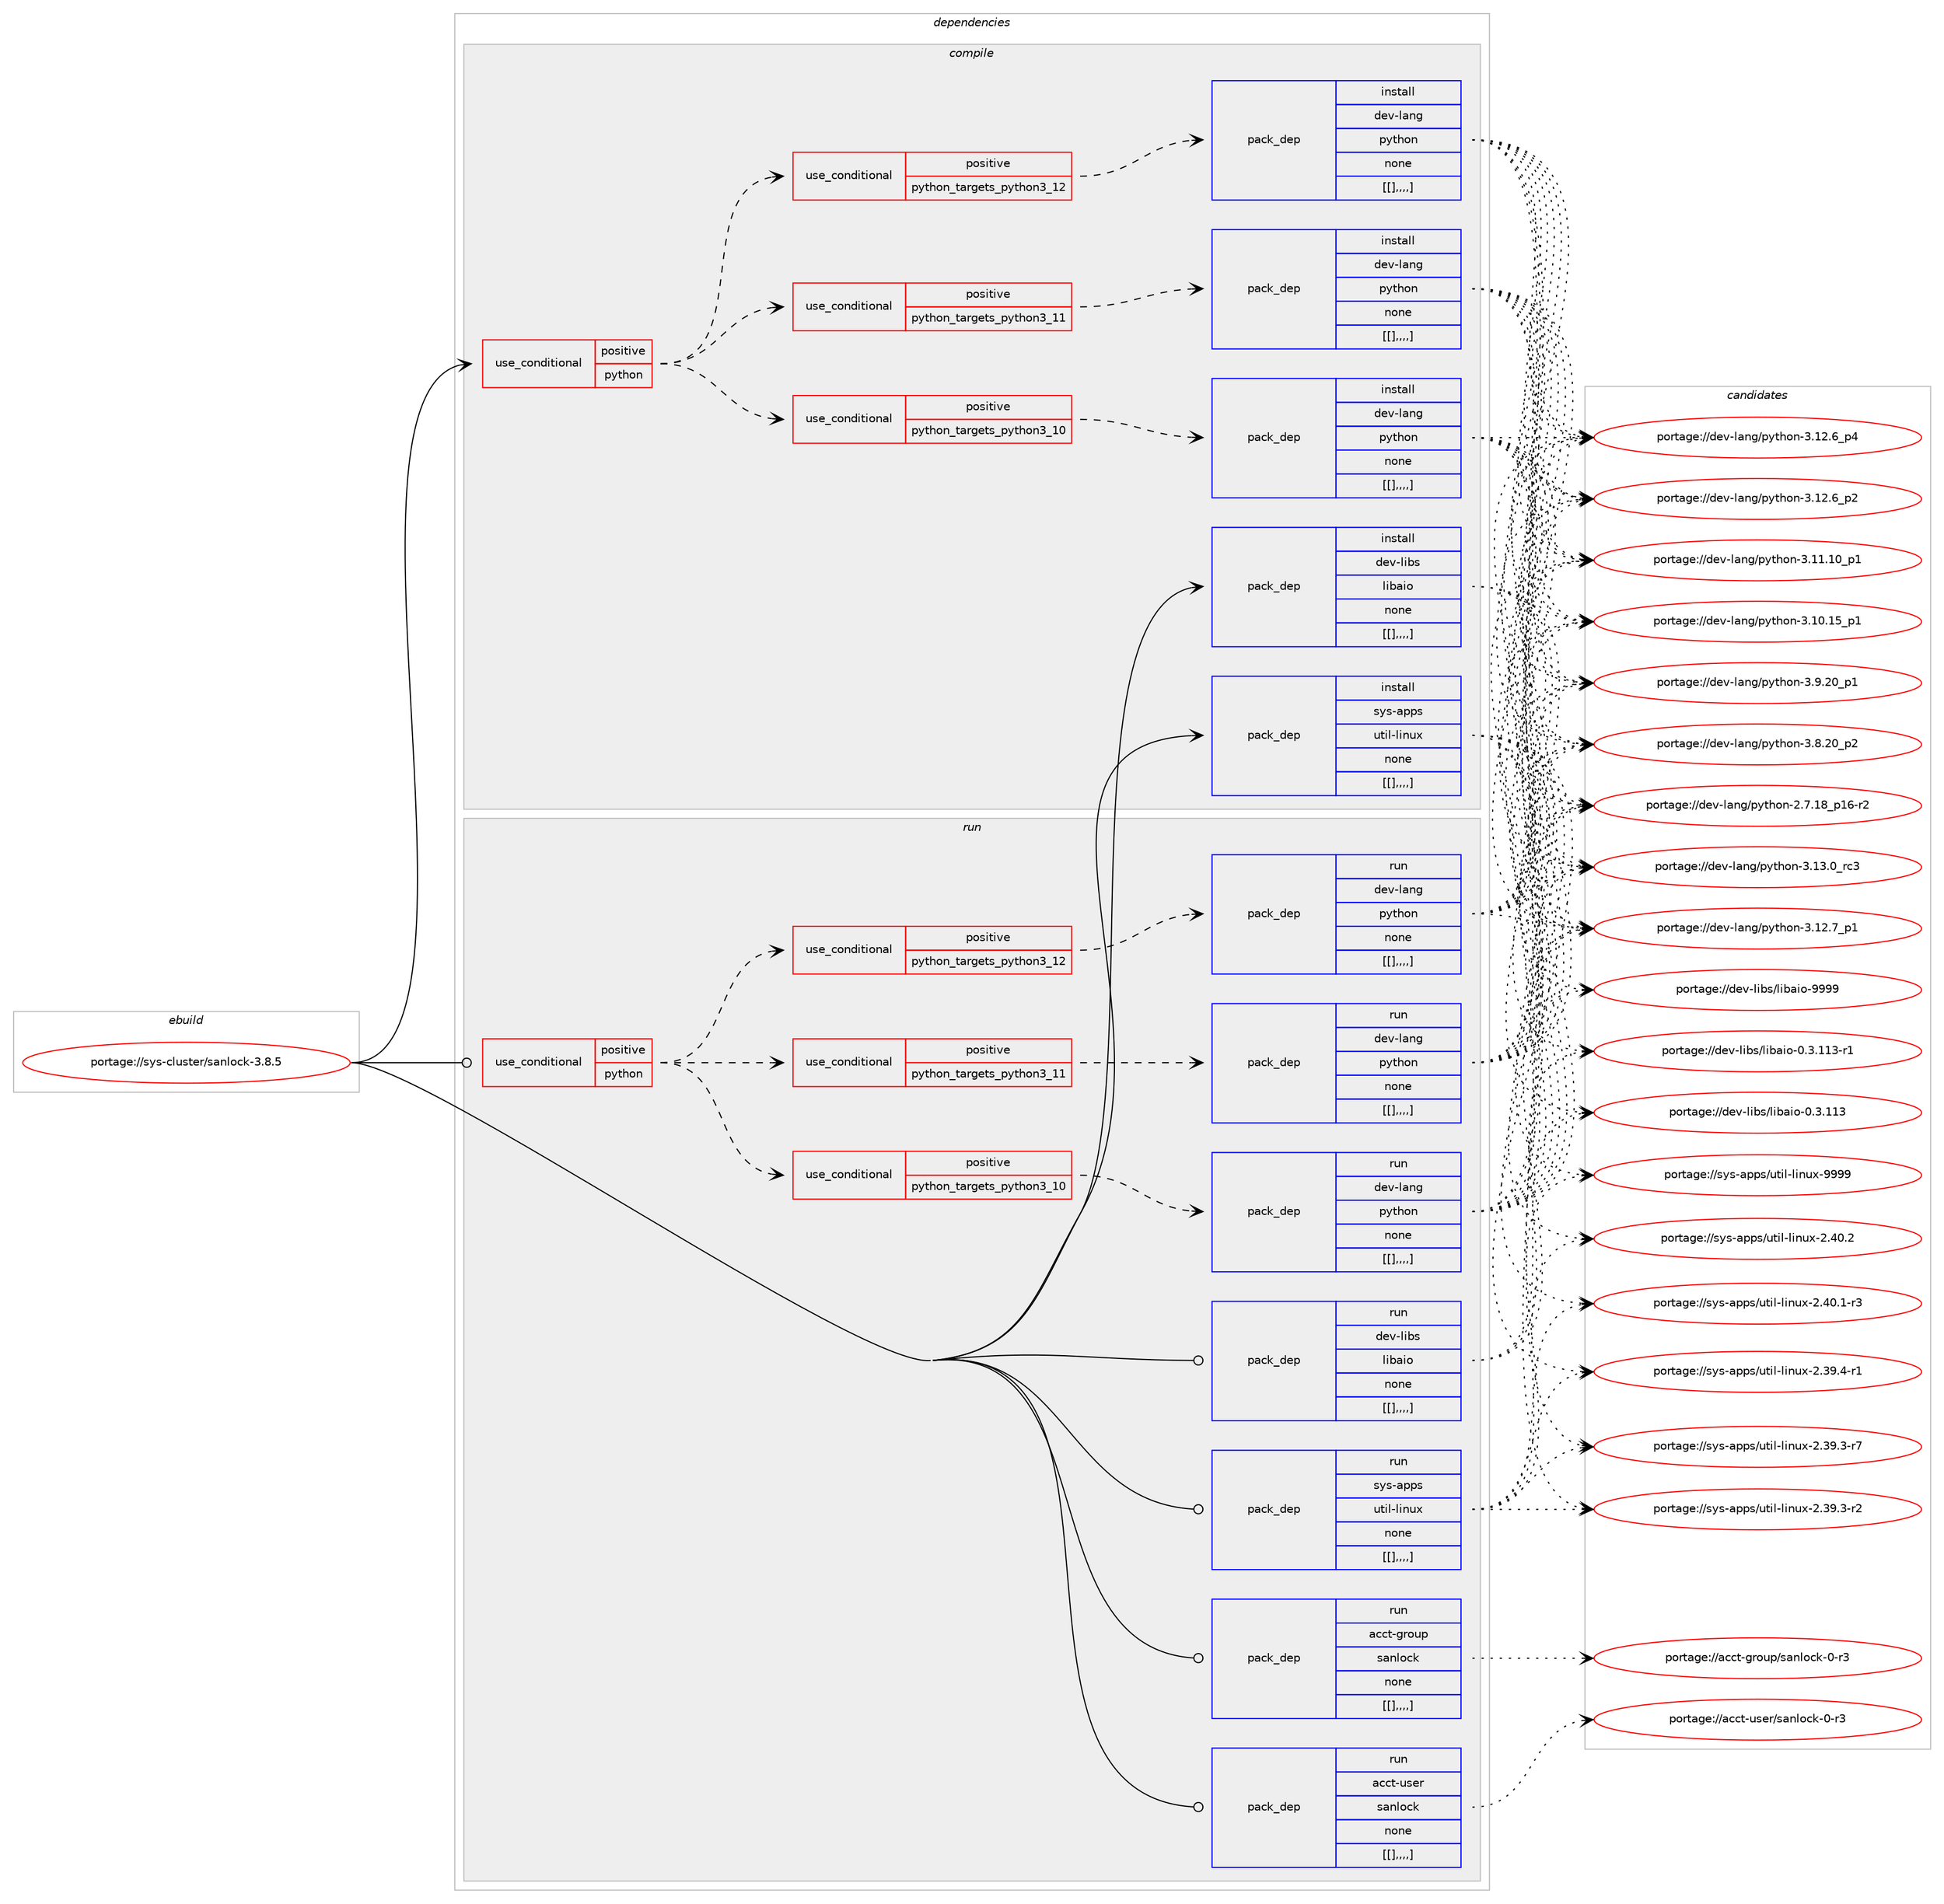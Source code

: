 digraph prolog {

# *************
# Graph options
# *************

newrank=true;
concentrate=true;
compound=true;
graph [rankdir=LR,fontname=Helvetica,fontsize=10,ranksep=1.5];#, ranksep=2.5, nodesep=0.2];
edge  [arrowhead=vee];
node  [fontname=Helvetica,fontsize=10];

# **********
# The ebuild
# **********

subgraph cluster_leftcol {
color=gray;
label=<<i>ebuild</i>>;
id [label="portage://sys-cluster/sanlock-3.8.5", color=red, width=4, href="../sys-cluster/sanlock-3.8.5.svg"];
}

# ****************
# The dependencies
# ****************

subgraph cluster_midcol {
color=gray;
label=<<i>dependencies</i>>;
subgraph cluster_compile {
fillcolor="#eeeeee";
style=filled;
label=<<i>compile</i>>;
subgraph cond3430 {
dependency9625 [label=<<TABLE BORDER="0" CELLBORDER="1" CELLSPACING="0" CELLPADDING="4"><TR><TD ROWSPAN="3" CELLPADDING="10">use_conditional</TD></TR><TR><TD>positive</TD></TR><TR><TD>python</TD></TR></TABLE>>, shape=none, color=red];
subgraph cond3431 {
dependency9626 [label=<<TABLE BORDER="0" CELLBORDER="1" CELLSPACING="0" CELLPADDING="4"><TR><TD ROWSPAN="3" CELLPADDING="10">use_conditional</TD></TR><TR><TD>positive</TD></TR><TR><TD>python_targets_python3_10</TD></TR></TABLE>>, shape=none, color=red];
subgraph pack6167 {
dependency9627 [label=<<TABLE BORDER="0" CELLBORDER="1" CELLSPACING="0" CELLPADDING="4" WIDTH="220"><TR><TD ROWSPAN="6" CELLPADDING="30">pack_dep</TD></TR><TR><TD WIDTH="110">install</TD></TR><TR><TD>dev-lang</TD></TR><TR><TD>python</TD></TR><TR><TD>none</TD></TR><TR><TD>[[],,,,]</TD></TR></TABLE>>, shape=none, color=blue];
}
dependency9626:e -> dependency9627:w [weight=20,style="dashed",arrowhead="vee"];
}
dependency9625:e -> dependency9626:w [weight=20,style="dashed",arrowhead="vee"];
subgraph cond3432 {
dependency9628 [label=<<TABLE BORDER="0" CELLBORDER="1" CELLSPACING="0" CELLPADDING="4"><TR><TD ROWSPAN="3" CELLPADDING="10">use_conditional</TD></TR><TR><TD>positive</TD></TR><TR><TD>python_targets_python3_11</TD></TR></TABLE>>, shape=none, color=red];
subgraph pack6168 {
dependency9629 [label=<<TABLE BORDER="0" CELLBORDER="1" CELLSPACING="0" CELLPADDING="4" WIDTH="220"><TR><TD ROWSPAN="6" CELLPADDING="30">pack_dep</TD></TR><TR><TD WIDTH="110">install</TD></TR><TR><TD>dev-lang</TD></TR><TR><TD>python</TD></TR><TR><TD>none</TD></TR><TR><TD>[[],,,,]</TD></TR></TABLE>>, shape=none, color=blue];
}
dependency9628:e -> dependency9629:w [weight=20,style="dashed",arrowhead="vee"];
}
dependency9625:e -> dependency9628:w [weight=20,style="dashed",arrowhead="vee"];
subgraph cond3433 {
dependency9630 [label=<<TABLE BORDER="0" CELLBORDER="1" CELLSPACING="0" CELLPADDING="4"><TR><TD ROWSPAN="3" CELLPADDING="10">use_conditional</TD></TR><TR><TD>positive</TD></TR><TR><TD>python_targets_python3_12</TD></TR></TABLE>>, shape=none, color=red];
subgraph pack6169 {
dependency9631 [label=<<TABLE BORDER="0" CELLBORDER="1" CELLSPACING="0" CELLPADDING="4" WIDTH="220"><TR><TD ROWSPAN="6" CELLPADDING="30">pack_dep</TD></TR><TR><TD WIDTH="110">install</TD></TR><TR><TD>dev-lang</TD></TR><TR><TD>python</TD></TR><TR><TD>none</TD></TR><TR><TD>[[],,,,]</TD></TR></TABLE>>, shape=none, color=blue];
}
dependency9630:e -> dependency9631:w [weight=20,style="dashed",arrowhead="vee"];
}
dependency9625:e -> dependency9630:w [weight=20,style="dashed",arrowhead="vee"];
}
id:e -> dependency9625:w [weight=20,style="solid",arrowhead="vee"];
subgraph pack6170 {
dependency9632 [label=<<TABLE BORDER="0" CELLBORDER="1" CELLSPACING="0" CELLPADDING="4" WIDTH="220"><TR><TD ROWSPAN="6" CELLPADDING="30">pack_dep</TD></TR><TR><TD WIDTH="110">install</TD></TR><TR><TD>dev-libs</TD></TR><TR><TD>libaio</TD></TR><TR><TD>none</TD></TR><TR><TD>[[],,,,]</TD></TR></TABLE>>, shape=none, color=blue];
}
id:e -> dependency9632:w [weight=20,style="solid",arrowhead="vee"];
subgraph pack6171 {
dependency9633 [label=<<TABLE BORDER="0" CELLBORDER="1" CELLSPACING="0" CELLPADDING="4" WIDTH="220"><TR><TD ROWSPAN="6" CELLPADDING="30">pack_dep</TD></TR><TR><TD WIDTH="110">install</TD></TR><TR><TD>sys-apps</TD></TR><TR><TD>util-linux</TD></TR><TR><TD>none</TD></TR><TR><TD>[[],,,,]</TD></TR></TABLE>>, shape=none, color=blue];
}
id:e -> dependency9633:w [weight=20,style="solid",arrowhead="vee"];
}
subgraph cluster_compileandrun {
fillcolor="#eeeeee";
style=filled;
label=<<i>compile and run</i>>;
}
subgraph cluster_run {
fillcolor="#eeeeee";
style=filled;
label=<<i>run</i>>;
subgraph cond3434 {
dependency9634 [label=<<TABLE BORDER="0" CELLBORDER="1" CELLSPACING="0" CELLPADDING="4"><TR><TD ROWSPAN="3" CELLPADDING="10">use_conditional</TD></TR><TR><TD>positive</TD></TR><TR><TD>python</TD></TR></TABLE>>, shape=none, color=red];
subgraph cond3435 {
dependency9635 [label=<<TABLE BORDER="0" CELLBORDER="1" CELLSPACING="0" CELLPADDING="4"><TR><TD ROWSPAN="3" CELLPADDING="10">use_conditional</TD></TR><TR><TD>positive</TD></TR><TR><TD>python_targets_python3_10</TD></TR></TABLE>>, shape=none, color=red];
subgraph pack6172 {
dependency9636 [label=<<TABLE BORDER="0" CELLBORDER="1" CELLSPACING="0" CELLPADDING="4" WIDTH="220"><TR><TD ROWSPAN="6" CELLPADDING="30">pack_dep</TD></TR><TR><TD WIDTH="110">run</TD></TR><TR><TD>dev-lang</TD></TR><TR><TD>python</TD></TR><TR><TD>none</TD></TR><TR><TD>[[],,,,]</TD></TR></TABLE>>, shape=none, color=blue];
}
dependency9635:e -> dependency9636:w [weight=20,style="dashed",arrowhead="vee"];
}
dependency9634:e -> dependency9635:w [weight=20,style="dashed",arrowhead="vee"];
subgraph cond3436 {
dependency9637 [label=<<TABLE BORDER="0" CELLBORDER="1" CELLSPACING="0" CELLPADDING="4"><TR><TD ROWSPAN="3" CELLPADDING="10">use_conditional</TD></TR><TR><TD>positive</TD></TR><TR><TD>python_targets_python3_11</TD></TR></TABLE>>, shape=none, color=red];
subgraph pack6173 {
dependency9638 [label=<<TABLE BORDER="0" CELLBORDER="1" CELLSPACING="0" CELLPADDING="4" WIDTH="220"><TR><TD ROWSPAN="6" CELLPADDING="30">pack_dep</TD></TR><TR><TD WIDTH="110">run</TD></TR><TR><TD>dev-lang</TD></TR><TR><TD>python</TD></TR><TR><TD>none</TD></TR><TR><TD>[[],,,,]</TD></TR></TABLE>>, shape=none, color=blue];
}
dependency9637:e -> dependency9638:w [weight=20,style="dashed",arrowhead="vee"];
}
dependency9634:e -> dependency9637:w [weight=20,style="dashed",arrowhead="vee"];
subgraph cond3437 {
dependency9639 [label=<<TABLE BORDER="0" CELLBORDER="1" CELLSPACING="0" CELLPADDING="4"><TR><TD ROWSPAN="3" CELLPADDING="10">use_conditional</TD></TR><TR><TD>positive</TD></TR><TR><TD>python_targets_python3_12</TD></TR></TABLE>>, shape=none, color=red];
subgraph pack6174 {
dependency9640 [label=<<TABLE BORDER="0" CELLBORDER="1" CELLSPACING="0" CELLPADDING="4" WIDTH="220"><TR><TD ROWSPAN="6" CELLPADDING="30">pack_dep</TD></TR><TR><TD WIDTH="110">run</TD></TR><TR><TD>dev-lang</TD></TR><TR><TD>python</TD></TR><TR><TD>none</TD></TR><TR><TD>[[],,,,]</TD></TR></TABLE>>, shape=none, color=blue];
}
dependency9639:e -> dependency9640:w [weight=20,style="dashed",arrowhead="vee"];
}
dependency9634:e -> dependency9639:w [weight=20,style="dashed",arrowhead="vee"];
}
id:e -> dependency9634:w [weight=20,style="solid",arrowhead="odot"];
subgraph pack6175 {
dependency9641 [label=<<TABLE BORDER="0" CELLBORDER="1" CELLSPACING="0" CELLPADDING="4" WIDTH="220"><TR><TD ROWSPAN="6" CELLPADDING="30">pack_dep</TD></TR><TR><TD WIDTH="110">run</TD></TR><TR><TD>acct-group</TD></TR><TR><TD>sanlock</TD></TR><TR><TD>none</TD></TR><TR><TD>[[],,,,]</TD></TR></TABLE>>, shape=none, color=blue];
}
id:e -> dependency9641:w [weight=20,style="solid",arrowhead="odot"];
subgraph pack6176 {
dependency9642 [label=<<TABLE BORDER="0" CELLBORDER="1" CELLSPACING="0" CELLPADDING="4" WIDTH="220"><TR><TD ROWSPAN="6" CELLPADDING="30">pack_dep</TD></TR><TR><TD WIDTH="110">run</TD></TR><TR><TD>acct-user</TD></TR><TR><TD>sanlock</TD></TR><TR><TD>none</TD></TR><TR><TD>[[],,,,]</TD></TR></TABLE>>, shape=none, color=blue];
}
id:e -> dependency9642:w [weight=20,style="solid",arrowhead="odot"];
subgraph pack6177 {
dependency9643 [label=<<TABLE BORDER="0" CELLBORDER="1" CELLSPACING="0" CELLPADDING="4" WIDTH="220"><TR><TD ROWSPAN="6" CELLPADDING="30">pack_dep</TD></TR><TR><TD WIDTH="110">run</TD></TR><TR><TD>dev-libs</TD></TR><TR><TD>libaio</TD></TR><TR><TD>none</TD></TR><TR><TD>[[],,,,]</TD></TR></TABLE>>, shape=none, color=blue];
}
id:e -> dependency9643:w [weight=20,style="solid",arrowhead="odot"];
subgraph pack6178 {
dependency9644 [label=<<TABLE BORDER="0" CELLBORDER="1" CELLSPACING="0" CELLPADDING="4" WIDTH="220"><TR><TD ROWSPAN="6" CELLPADDING="30">pack_dep</TD></TR><TR><TD WIDTH="110">run</TD></TR><TR><TD>sys-apps</TD></TR><TR><TD>util-linux</TD></TR><TR><TD>none</TD></TR><TR><TD>[[],,,,]</TD></TR></TABLE>>, shape=none, color=blue];
}
id:e -> dependency9644:w [weight=20,style="solid",arrowhead="odot"];
}
}

# **************
# The candidates
# **************

subgraph cluster_choices {
rank=same;
color=gray;
label=<<i>candidates</i>>;

subgraph choice6167 {
color=black;
nodesep=1;
choice10010111845108971101034711212111610411111045514649514648951149951 [label="portage://dev-lang/python-3.13.0_rc3", color=red, width=4,href="../dev-lang/python-3.13.0_rc3.svg"];
choice100101118451089711010347112121116104111110455146495046559511249 [label="portage://dev-lang/python-3.12.7_p1", color=red, width=4,href="../dev-lang/python-3.12.7_p1.svg"];
choice100101118451089711010347112121116104111110455146495046549511252 [label="portage://dev-lang/python-3.12.6_p4", color=red, width=4,href="../dev-lang/python-3.12.6_p4.svg"];
choice100101118451089711010347112121116104111110455146495046549511250 [label="portage://dev-lang/python-3.12.6_p2", color=red, width=4,href="../dev-lang/python-3.12.6_p2.svg"];
choice10010111845108971101034711212111610411111045514649494649489511249 [label="portage://dev-lang/python-3.11.10_p1", color=red, width=4,href="../dev-lang/python-3.11.10_p1.svg"];
choice10010111845108971101034711212111610411111045514649484649539511249 [label="portage://dev-lang/python-3.10.15_p1", color=red, width=4,href="../dev-lang/python-3.10.15_p1.svg"];
choice100101118451089711010347112121116104111110455146574650489511249 [label="portage://dev-lang/python-3.9.20_p1", color=red, width=4,href="../dev-lang/python-3.9.20_p1.svg"];
choice100101118451089711010347112121116104111110455146564650489511250 [label="portage://dev-lang/python-3.8.20_p2", color=red, width=4,href="../dev-lang/python-3.8.20_p2.svg"];
choice100101118451089711010347112121116104111110455046554649569511249544511450 [label="portage://dev-lang/python-2.7.18_p16-r2", color=red, width=4,href="../dev-lang/python-2.7.18_p16-r2.svg"];
dependency9627:e -> choice10010111845108971101034711212111610411111045514649514648951149951:w [style=dotted,weight="100"];
dependency9627:e -> choice100101118451089711010347112121116104111110455146495046559511249:w [style=dotted,weight="100"];
dependency9627:e -> choice100101118451089711010347112121116104111110455146495046549511252:w [style=dotted,weight="100"];
dependency9627:e -> choice100101118451089711010347112121116104111110455146495046549511250:w [style=dotted,weight="100"];
dependency9627:e -> choice10010111845108971101034711212111610411111045514649494649489511249:w [style=dotted,weight="100"];
dependency9627:e -> choice10010111845108971101034711212111610411111045514649484649539511249:w [style=dotted,weight="100"];
dependency9627:e -> choice100101118451089711010347112121116104111110455146574650489511249:w [style=dotted,weight="100"];
dependency9627:e -> choice100101118451089711010347112121116104111110455146564650489511250:w [style=dotted,weight="100"];
dependency9627:e -> choice100101118451089711010347112121116104111110455046554649569511249544511450:w [style=dotted,weight="100"];
}
subgraph choice6168 {
color=black;
nodesep=1;
choice10010111845108971101034711212111610411111045514649514648951149951 [label="portage://dev-lang/python-3.13.0_rc3", color=red, width=4,href="../dev-lang/python-3.13.0_rc3.svg"];
choice100101118451089711010347112121116104111110455146495046559511249 [label="portage://dev-lang/python-3.12.7_p1", color=red, width=4,href="../dev-lang/python-3.12.7_p1.svg"];
choice100101118451089711010347112121116104111110455146495046549511252 [label="portage://dev-lang/python-3.12.6_p4", color=red, width=4,href="../dev-lang/python-3.12.6_p4.svg"];
choice100101118451089711010347112121116104111110455146495046549511250 [label="portage://dev-lang/python-3.12.6_p2", color=red, width=4,href="../dev-lang/python-3.12.6_p2.svg"];
choice10010111845108971101034711212111610411111045514649494649489511249 [label="portage://dev-lang/python-3.11.10_p1", color=red, width=4,href="../dev-lang/python-3.11.10_p1.svg"];
choice10010111845108971101034711212111610411111045514649484649539511249 [label="portage://dev-lang/python-3.10.15_p1", color=red, width=4,href="../dev-lang/python-3.10.15_p1.svg"];
choice100101118451089711010347112121116104111110455146574650489511249 [label="portage://dev-lang/python-3.9.20_p1", color=red, width=4,href="../dev-lang/python-3.9.20_p1.svg"];
choice100101118451089711010347112121116104111110455146564650489511250 [label="portage://dev-lang/python-3.8.20_p2", color=red, width=4,href="../dev-lang/python-3.8.20_p2.svg"];
choice100101118451089711010347112121116104111110455046554649569511249544511450 [label="portage://dev-lang/python-2.7.18_p16-r2", color=red, width=4,href="../dev-lang/python-2.7.18_p16-r2.svg"];
dependency9629:e -> choice10010111845108971101034711212111610411111045514649514648951149951:w [style=dotted,weight="100"];
dependency9629:e -> choice100101118451089711010347112121116104111110455146495046559511249:w [style=dotted,weight="100"];
dependency9629:e -> choice100101118451089711010347112121116104111110455146495046549511252:w [style=dotted,weight="100"];
dependency9629:e -> choice100101118451089711010347112121116104111110455146495046549511250:w [style=dotted,weight="100"];
dependency9629:e -> choice10010111845108971101034711212111610411111045514649494649489511249:w [style=dotted,weight="100"];
dependency9629:e -> choice10010111845108971101034711212111610411111045514649484649539511249:w [style=dotted,weight="100"];
dependency9629:e -> choice100101118451089711010347112121116104111110455146574650489511249:w [style=dotted,weight="100"];
dependency9629:e -> choice100101118451089711010347112121116104111110455146564650489511250:w [style=dotted,weight="100"];
dependency9629:e -> choice100101118451089711010347112121116104111110455046554649569511249544511450:w [style=dotted,weight="100"];
}
subgraph choice6169 {
color=black;
nodesep=1;
choice10010111845108971101034711212111610411111045514649514648951149951 [label="portage://dev-lang/python-3.13.0_rc3", color=red, width=4,href="../dev-lang/python-3.13.0_rc3.svg"];
choice100101118451089711010347112121116104111110455146495046559511249 [label="portage://dev-lang/python-3.12.7_p1", color=red, width=4,href="../dev-lang/python-3.12.7_p1.svg"];
choice100101118451089711010347112121116104111110455146495046549511252 [label="portage://dev-lang/python-3.12.6_p4", color=red, width=4,href="../dev-lang/python-3.12.6_p4.svg"];
choice100101118451089711010347112121116104111110455146495046549511250 [label="portage://dev-lang/python-3.12.6_p2", color=red, width=4,href="../dev-lang/python-3.12.6_p2.svg"];
choice10010111845108971101034711212111610411111045514649494649489511249 [label="portage://dev-lang/python-3.11.10_p1", color=red, width=4,href="../dev-lang/python-3.11.10_p1.svg"];
choice10010111845108971101034711212111610411111045514649484649539511249 [label="portage://dev-lang/python-3.10.15_p1", color=red, width=4,href="../dev-lang/python-3.10.15_p1.svg"];
choice100101118451089711010347112121116104111110455146574650489511249 [label="portage://dev-lang/python-3.9.20_p1", color=red, width=4,href="../dev-lang/python-3.9.20_p1.svg"];
choice100101118451089711010347112121116104111110455146564650489511250 [label="portage://dev-lang/python-3.8.20_p2", color=red, width=4,href="../dev-lang/python-3.8.20_p2.svg"];
choice100101118451089711010347112121116104111110455046554649569511249544511450 [label="portage://dev-lang/python-2.7.18_p16-r2", color=red, width=4,href="../dev-lang/python-2.7.18_p16-r2.svg"];
dependency9631:e -> choice10010111845108971101034711212111610411111045514649514648951149951:w [style=dotted,weight="100"];
dependency9631:e -> choice100101118451089711010347112121116104111110455146495046559511249:w [style=dotted,weight="100"];
dependency9631:e -> choice100101118451089711010347112121116104111110455146495046549511252:w [style=dotted,weight="100"];
dependency9631:e -> choice100101118451089711010347112121116104111110455146495046549511250:w [style=dotted,weight="100"];
dependency9631:e -> choice10010111845108971101034711212111610411111045514649494649489511249:w [style=dotted,weight="100"];
dependency9631:e -> choice10010111845108971101034711212111610411111045514649484649539511249:w [style=dotted,weight="100"];
dependency9631:e -> choice100101118451089711010347112121116104111110455146574650489511249:w [style=dotted,weight="100"];
dependency9631:e -> choice100101118451089711010347112121116104111110455146564650489511250:w [style=dotted,weight="100"];
dependency9631:e -> choice100101118451089711010347112121116104111110455046554649569511249544511450:w [style=dotted,weight="100"];
}
subgraph choice6170 {
color=black;
nodesep=1;
choice10010111845108105981154710810598971051114557575757 [label="portage://dev-libs/libaio-9999", color=red, width=4,href="../dev-libs/libaio-9999.svg"];
choice100101118451081059811547108105989710511145484651464949514511449 [label="portage://dev-libs/libaio-0.3.113-r1", color=red, width=4,href="../dev-libs/libaio-0.3.113-r1.svg"];
choice10010111845108105981154710810598971051114548465146494951 [label="portage://dev-libs/libaio-0.3.113", color=red, width=4,href="../dev-libs/libaio-0.3.113.svg"];
dependency9632:e -> choice10010111845108105981154710810598971051114557575757:w [style=dotted,weight="100"];
dependency9632:e -> choice100101118451081059811547108105989710511145484651464949514511449:w [style=dotted,weight="100"];
dependency9632:e -> choice10010111845108105981154710810598971051114548465146494951:w [style=dotted,weight="100"];
}
subgraph choice6171 {
color=black;
nodesep=1;
choice115121115459711211211547117116105108451081051101171204557575757 [label="portage://sys-apps/util-linux-9999", color=red, width=4,href="../sys-apps/util-linux-9999.svg"];
choice1151211154597112112115471171161051084510810511011712045504652484650 [label="portage://sys-apps/util-linux-2.40.2", color=red, width=4,href="../sys-apps/util-linux-2.40.2.svg"];
choice11512111545971121121154711711610510845108105110117120455046524846494511451 [label="portage://sys-apps/util-linux-2.40.1-r3", color=red, width=4,href="../sys-apps/util-linux-2.40.1-r3.svg"];
choice11512111545971121121154711711610510845108105110117120455046515746524511449 [label="portage://sys-apps/util-linux-2.39.4-r1", color=red, width=4,href="../sys-apps/util-linux-2.39.4-r1.svg"];
choice11512111545971121121154711711610510845108105110117120455046515746514511455 [label="portage://sys-apps/util-linux-2.39.3-r7", color=red, width=4,href="../sys-apps/util-linux-2.39.3-r7.svg"];
choice11512111545971121121154711711610510845108105110117120455046515746514511450 [label="portage://sys-apps/util-linux-2.39.3-r2", color=red, width=4,href="../sys-apps/util-linux-2.39.3-r2.svg"];
dependency9633:e -> choice115121115459711211211547117116105108451081051101171204557575757:w [style=dotted,weight="100"];
dependency9633:e -> choice1151211154597112112115471171161051084510810511011712045504652484650:w [style=dotted,weight="100"];
dependency9633:e -> choice11512111545971121121154711711610510845108105110117120455046524846494511451:w [style=dotted,weight="100"];
dependency9633:e -> choice11512111545971121121154711711610510845108105110117120455046515746524511449:w [style=dotted,weight="100"];
dependency9633:e -> choice11512111545971121121154711711610510845108105110117120455046515746514511455:w [style=dotted,weight="100"];
dependency9633:e -> choice11512111545971121121154711711610510845108105110117120455046515746514511450:w [style=dotted,weight="100"];
}
subgraph choice6172 {
color=black;
nodesep=1;
choice10010111845108971101034711212111610411111045514649514648951149951 [label="portage://dev-lang/python-3.13.0_rc3", color=red, width=4,href="../dev-lang/python-3.13.0_rc3.svg"];
choice100101118451089711010347112121116104111110455146495046559511249 [label="portage://dev-lang/python-3.12.7_p1", color=red, width=4,href="../dev-lang/python-3.12.7_p1.svg"];
choice100101118451089711010347112121116104111110455146495046549511252 [label="portage://dev-lang/python-3.12.6_p4", color=red, width=4,href="../dev-lang/python-3.12.6_p4.svg"];
choice100101118451089711010347112121116104111110455146495046549511250 [label="portage://dev-lang/python-3.12.6_p2", color=red, width=4,href="../dev-lang/python-3.12.6_p2.svg"];
choice10010111845108971101034711212111610411111045514649494649489511249 [label="portage://dev-lang/python-3.11.10_p1", color=red, width=4,href="../dev-lang/python-3.11.10_p1.svg"];
choice10010111845108971101034711212111610411111045514649484649539511249 [label="portage://dev-lang/python-3.10.15_p1", color=red, width=4,href="../dev-lang/python-3.10.15_p1.svg"];
choice100101118451089711010347112121116104111110455146574650489511249 [label="portage://dev-lang/python-3.9.20_p1", color=red, width=4,href="../dev-lang/python-3.9.20_p1.svg"];
choice100101118451089711010347112121116104111110455146564650489511250 [label="portage://dev-lang/python-3.8.20_p2", color=red, width=4,href="../dev-lang/python-3.8.20_p2.svg"];
choice100101118451089711010347112121116104111110455046554649569511249544511450 [label="portage://dev-lang/python-2.7.18_p16-r2", color=red, width=4,href="../dev-lang/python-2.7.18_p16-r2.svg"];
dependency9636:e -> choice10010111845108971101034711212111610411111045514649514648951149951:w [style=dotted,weight="100"];
dependency9636:e -> choice100101118451089711010347112121116104111110455146495046559511249:w [style=dotted,weight="100"];
dependency9636:e -> choice100101118451089711010347112121116104111110455146495046549511252:w [style=dotted,weight="100"];
dependency9636:e -> choice100101118451089711010347112121116104111110455146495046549511250:w [style=dotted,weight="100"];
dependency9636:e -> choice10010111845108971101034711212111610411111045514649494649489511249:w [style=dotted,weight="100"];
dependency9636:e -> choice10010111845108971101034711212111610411111045514649484649539511249:w [style=dotted,weight="100"];
dependency9636:e -> choice100101118451089711010347112121116104111110455146574650489511249:w [style=dotted,weight="100"];
dependency9636:e -> choice100101118451089711010347112121116104111110455146564650489511250:w [style=dotted,weight="100"];
dependency9636:e -> choice100101118451089711010347112121116104111110455046554649569511249544511450:w [style=dotted,weight="100"];
}
subgraph choice6173 {
color=black;
nodesep=1;
choice10010111845108971101034711212111610411111045514649514648951149951 [label="portage://dev-lang/python-3.13.0_rc3", color=red, width=4,href="../dev-lang/python-3.13.0_rc3.svg"];
choice100101118451089711010347112121116104111110455146495046559511249 [label="portage://dev-lang/python-3.12.7_p1", color=red, width=4,href="../dev-lang/python-3.12.7_p1.svg"];
choice100101118451089711010347112121116104111110455146495046549511252 [label="portage://dev-lang/python-3.12.6_p4", color=red, width=4,href="../dev-lang/python-3.12.6_p4.svg"];
choice100101118451089711010347112121116104111110455146495046549511250 [label="portage://dev-lang/python-3.12.6_p2", color=red, width=4,href="../dev-lang/python-3.12.6_p2.svg"];
choice10010111845108971101034711212111610411111045514649494649489511249 [label="portage://dev-lang/python-3.11.10_p1", color=red, width=4,href="../dev-lang/python-3.11.10_p1.svg"];
choice10010111845108971101034711212111610411111045514649484649539511249 [label="portage://dev-lang/python-3.10.15_p1", color=red, width=4,href="../dev-lang/python-3.10.15_p1.svg"];
choice100101118451089711010347112121116104111110455146574650489511249 [label="portage://dev-lang/python-3.9.20_p1", color=red, width=4,href="../dev-lang/python-3.9.20_p1.svg"];
choice100101118451089711010347112121116104111110455146564650489511250 [label="portage://dev-lang/python-3.8.20_p2", color=red, width=4,href="../dev-lang/python-3.8.20_p2.svg"];
choice100101118451089711010347112121116104111110455046554649569511249544511450 [label="portage://dev-lang/python-2.7.18_p16-r2", color=red, width=4,href="../dev-lang/python-2.7.18_p16-r2.svg"];
dependency9638:e -> choice10010111845108971101034711212111610411111045514649514648951149951:w [style=dotted,weight="100"];
dependency9638:e -> choice100101118451089711010347112121116104111110455146495046559511249:w [style=dotted,weight="100"];
dependency9638:e -> choice100101118451089711010347112121116104111110455146495046549511252:w [style=dotted,weight="100"];
dependency9638:e -> choice100101118451089711010347112121116104111110455146495046549511250:w [style=dotted,weight="100"];
dependency9638:e -> choice10010111845108971101034711212111610411111045514649494649489511249:w [style=dotted,weight="100"];
dependency9638:e -> choice10010111845108971101034711212111610411111045514649484649539511249:w [style=dotted,weight="100"];
dependency9638:e -> choice100101118451089711010347112121116104111110455146574650489511249:w [style=dotted,weight="100"];
dependency9638:e -> choice100101118451089711010347112121116104111110455146564650489511250:w [style=dotted,weight="100"];
dependency9638:e -> choice100101118451089711010347112121116104111110455046554649569511249544511450:w [style=dotted,weight="100"];
}
subgraph choice6174 {
color=black;
nodesep=1;
choice10010111845108971101034711212111610411111045514649514648951149951 [label="portage://dev-lang/python-3.13.0_rc3", color=red, width=4,href="../dev-lang/python-3.13.0_rc3.svg"];
choice100101118451089711010347112121116104111110455146495046559511249 [label="portage://dev-lang/python-3.12.7_p1", color=red, width=4,href="../dev-lang/python-3.12.7_p1.svg"];
choice100101118451089711010347112121116104111110455146495046549511252 [label="portage://dev-lang/python-3.12.6_p4", color=red, width=4,href="../dev-lang/python-3.12.6_p4.svg"];
choice100101118451089711010347112121116104111110455146495046549511250 [label="portage://dev-lang/python-3.12.6_p2", color=red, width=4,href="../dev-lang/python-3.12.6_p2.svg"];
choice10010111845108971101034711212111610411111045514649494649489511249 [label="portage://dev-lang/python-3.11.10_p1", color=red, width=4,href="../dev-lang/python-3.11.10_p1.svg"];
choice10010111845108971101034711212111610411111045514649484649539511249 [label="portage://dev-lang/python-3.10.15_p1", color=red, width=4,href="../dev-lang/python-3.10.15_p1.svg"];
choice100101118451089711010347112121116104111110455146574650489511249 [label="portage://dev-lang/python-3.9.20_p1", color=red, width=4,href="../dev-lang/python-3.9.20_p1.svg"];
choice100101118451089711010347112121116104111110455146564650489511250 [label="portage://dev-lang/python-3.8.20_p2", color=red, width=4,href="../dev-lang/python-3.8.20_p2.svg"];
choice100101118451089711010347112121116104111110455046554649569511249544511450 [label="portage://dev-lang/python-2.7.18_p16-r2", color=red, width=4,href="../dev-lang/python-2.7.18_p16-r2.svg"];
dependency9640:e -> choice10010111845108971101034711212111610411111045514649514648951149951:w [style=dotted,weight="100"];
dependency9640:e -> choice100101118451089711010347112121116104111110455146495046559511249:w [style=dotted,weight="100"];
dependency9640:e -> choice100101118451089711010347112121116104111110455146495046549511252:w [style=dotted,weight="100"];
dependency9640:e -> choice100101118451089711010347112121116104111110455146495046549511250:w [style=dotted,weight="100"];
dependency9640:e -> choice10010111845108971101034711212111610411111045514649494649489511249:w [style=dotted,weight="100"];
dependency9640:e -> choice10010111845108971101034711212111610411111045514649484649539511249:w [style=dotted,weight="100"];
dependency9640:e -> choice100101118451089711010347112121116104111110455146574650489511249:w [style=dotted,weight="100"];
dependency9640:e -> choice100101118451089711010347112121116104111110455146564650489511250:w [style=dotted,weight="100"];
dependency9640:e -> choice100101118451089711010347112121116104111110455046554649569511249544511450:w [style=dotted,weight="100"];
}
subgraph choice6175 {
color=black;
nodesep=1;
choice9799991164510311411111711247115971101081119910745484511451 [label="portage://acct-group/sanlock-0-r3", color=red, width=4,href="../acct-group/sanlock-0-r3.svg"];
dependency9641:e -> choice9799991164510311411111711247115971101081119910745484511451:w [style=dotted,weight="100"];
}
subgraph choice6176 {
color=black;
nodesep=1;
choice9799991164511711510111447115971101081119910745484511451 [label="portage://acct-user/sanlock-0-r3", color=red, width=4,href="../acct-user/sanlock-0-r3.svg"];
dependency9642:e -> choice9799991164511711510111447115971101081119910745484511451:w [style=dotted,weight="100"];
}
subgraph choice6177 {
color=black;
nodesep=1;
choice10010111845108105981154710810598971051114557575757 [label="portage://dev-libs/libaio-9999", color=red, width=4,href="../dev-libs/libaio-9999.svg"];
choice100101118451081059811547108105989710511145484651464949514511449 [label="portage://dev-libs/libaio-0.3.113-r1", color=red, width=4,href="../dev-libs/libaio-0.3.113-r1.svg"];
choice10010111845108105981154710810598971051114548465146494951 [label="portage://dev-libs/libaio-0.3.113", color=red, width=4,href="../dev-libs/libaio-0.3.113.svg"];
dependency9643:e -> choice10010111845108105981154710810598971051114557575757:w [style=dotted,weight="100"];
dependency9643:e -> choice100101118451081059811547108105989710511145484651464949514511449:w [style=dotted,weight="100"];
dependency9643:e -> choice10010111845108105981154710810598971051114548465146494951:w [style=dotted,weight="100"];
}
subgraph choice6178 {
color=black;
nodesep=1;
choice115121115459711211211547117116105108451081051101171204557575757 [label="portage://sys-apps/util-linux-9999", color=red, width=4,href="../sys-apps/util-linux-9999.svg"];
choice1151211154597112112115471171161051084510810511011712045504652484650 [label="portage://sys-apps/util-linux-2.40.2", color=red, width=4,href="../sys-apps/util-linux-2.40.2.svg"];
choice11512111545971121121154711711610510845108105110117120455046524846494511451 [label="portage://sys-apps/util-linux-2.40.1-r3", color=red, width=4,href="../sys-apps/util-linux-2.40.1-r3.svg"];
choice11512111545971121121154711711610510845108105110117120455046515746524511449 [label="portage://sys-apps/util-linux-2.39.4-r1", color=red, width=4,href="../sys-apps/util-linux-2.39.4-r1.svg"];
choice11512111545971121121154711711610510845108105110117120455046515746514511455 [label="portage://sys-apps/util-linux-2.39.3-r7", color=red, width=4,href="../sys-apps/util-linux-2.39.3-r7.svg"];
choice11512111545971121121154711711610510845108105110117120455046515746514511450 [label="portage://sys-apps/util-linux-2.39.3-r2", color=red, width=4,href="../sys-apps/util-linux-2.39.3-r2.svg"];
dependency9644:e -> choice115121115459711211211547117116105108451081051101171204557575757:w [style=dotted,weight="100"];
dependency9644:e -> choice1151211154597112112115471171161051084510810511011712045504652484650:w [style=dotted,weight="100"];
dependency9644:e -> choice11512111545971121121154711711610510845108105110117120455046524846494511451:w [style=dotted,weight="100"];
dependency9644:e -> choice11512111545971121121154711711610510845108105110117120455046515746524511449:w [style=dotted,weight="100"];
dependency9644:e -> choice11512111545971121121154711711610510845108105110117120455046515746514511455:w [style=dotted,weight="100"];
dependency9644:e -> choice11512111545971121121154711711610510845108105110117120455046515746514511450:w [style=dotted,weight="100"];
}
}

}

